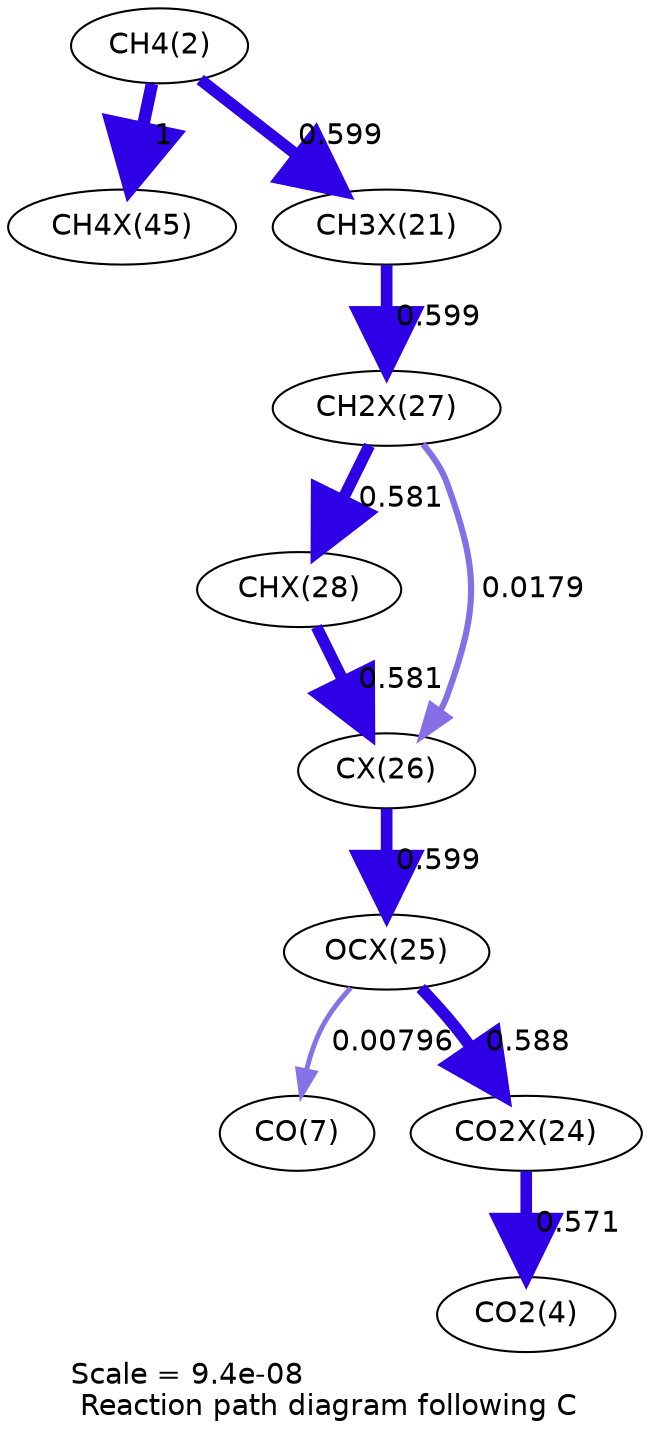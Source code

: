 digraph reaction_paths {
center=1;
s4 -> s32[fontname="Helvetica", penwidth=6, arrowsize=3, color="0.7, 1.5, 0.9"
, label=" 1"];
s4 -> s24[fontname="Helvetica", penwidth=5.61, arrowsize=2.81, color="0.7, 1.1, 0.9"
, label=" 0.599"];
s24 -> s30[fontname="Helvetica", penwidth=5.61, arrowsize=2.81, color="0.7, 1.1, 0.9"
, label=" 0.599"];
s30 -> s31[fontname="Helvetica", penwidth=5.59, arrowsize=2.8, color="0.7, 1.08, 0.9"
, label=" 0.581"];
s30 -> s29[fontname="Helvetica", penwidth=2.96, arrowsize=1.48, color="0.7, 0.518, 0.9"
, label=" 0.0179"];
s31 -> s29[fontname="Helvetica", penwidth=5.59, arrowsize=2.8, color="0.7, 1.08, 0.9"
, label=" 0.581"];
s29 -> s28[fontname="Helvetica", penwidth=5.61, arrowsize=2.81, color="0.7, 1.1, 0.9"
, label=" 0.599"];
s28 -> s9[fontname="Helvetica", penwidth=2.35, arrowsize=1.18, color="0.7, 0.508, 0.9"
, label=" 0.00796"];
s28 -> s27[fontname="Helvetica", penwidth=5.6, arrowsize=2.8, color="0.7, 1.09, 0.9"
, label=" 0.588"];
s27 -> s6[fontname="Helvetica", penwidth=5.58, arrowsize=2.79, color="0.7, 1.07, 0.9"
, label=" 0.571"];
s4 [ fontname="Helvetica", label="CH4(2)"];
s6 [ fontname="Helvetica", label="CO2(4)"];
s9 [ fontname="Helvetica", label="CO(7)"];
s24 [ fontname="Helvetica", label="CH3X(21)"];
s27 [ fontname="Helvetica", label="CO2X(24)"];
s28 [ fontname="Helvetica", label="OCX(25)"];
s29 [ fontname="Helvetica", label="CX(26)"];
s30 [ fontname="Helvetica", label="CH2X(27)"];
s31 [ fontname="Helvetica", label="CHX(28)"];
s32 [ fontname="Helvetica", label="CH4X(45)"];
 label = "Scale = 9.4e-08\l Reaction path diagram following C";
 fontname = "Helvetica";
}
